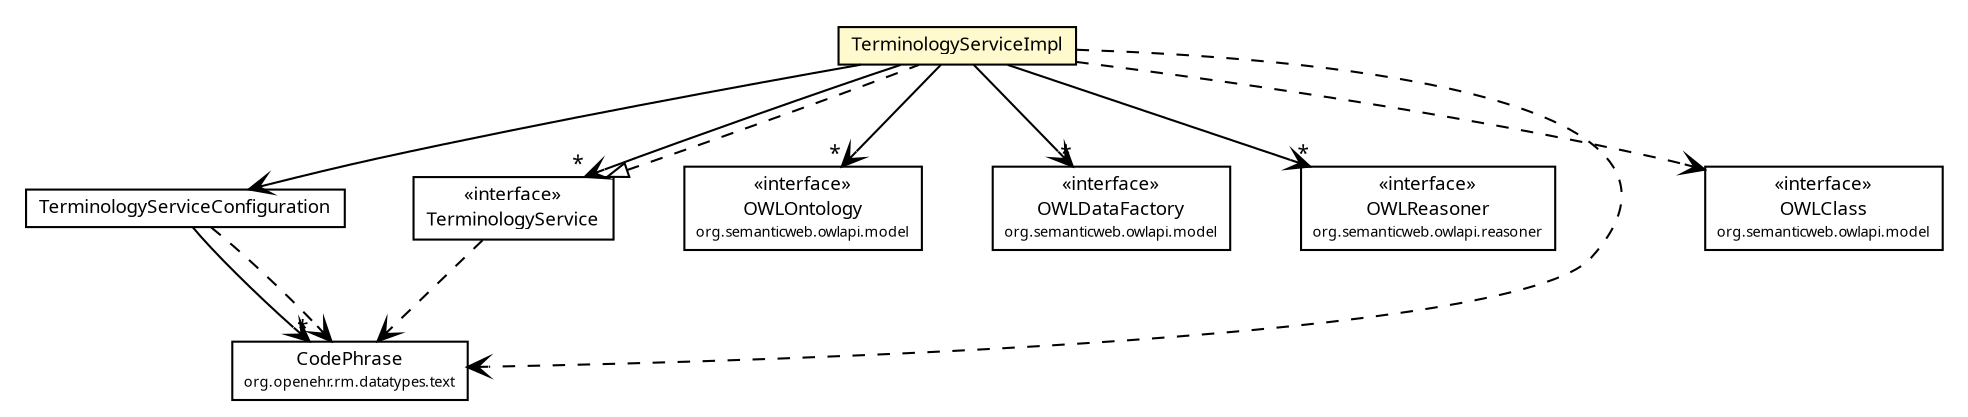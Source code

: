 #!/usr/local/bin/dot
#
# Class diagram 
# Generated by UMLGraph version R5_6 (http://www.umlgraph.org/)
#

digraph G {
	edge [fontname="Trebuchet MS",fontsize=10,labelfontname="Trebuchet MS",labelfontsize=10];
	node [fontname="Trebuchet MS",fontsize=10,shape=plaintext];
	nodesep=0.25;
	ranksep=0.5;
	// se.cambio.cds.ts.TerminologyServiceImpl
	c337679 [label=<<table title="se.cambio.cds.ts.TerminologyServiceImpl" border="0" cellborder="1" cellspacing="0" cellpadding="2" port="p" bgcolor="lemonChiffon" href="./TerminologyServiceImpl.html">
		<tr><td><table border="0" cellspacing="0" cellpadding="1">
<tr><td align="center" balign="center"><font face="Trebuchet MS"> TerminologyServiceImpl </font></td></tr>
		</table></td></tr>
		</table>>, URL="./TerminologyServiceImpl.html", fontname="Trebuchet MS", fontcolor="black", fontsize=9.0];
	// se.cambio.cds.ts.TerminologyServiceConfiguration
	c337681 [label=<<table title="se.cambio.cds.ts.TerminologyServiceConfiguration" border="0" cellborder="1" cellspacing="0" cellpadding="2" port="p" href="./TerminologyServiceConfiguration.html">
		<tr><td><table border="0" cellspacing="0" cellpadding="1">
<tr><td align="center" balign="center"><font face="Trebuchet MS"> TerminologyServiceConfiguration </font></td></tr>
		</table></td></tr>
		</table>>, URL="./TerminologyServiceConfiguration.html", fontname="Trebuchet MS", fontcolor="black", fontsize=9.0];
	// se.cambio.cds.ts.TerminologyService
	c337682 [label=<<table title="se.cambio.cds.ts.TerminologyService" border="0" cellborder="1" cellspacing="0" cellpadding="2" port="p" href="./TerminologyService.html">
		<tr><td><table border="0" cellspacing="0" cellpadding="1">
<tr><td align="center" balign="center"> &#171;interface&#187; </td></tr>
<tr><td align="center" balign="center"><font face="Trebuchet MS"> TerminologyService </font></td></tr>
		</table></td></tr>
		</table>>, URL="./TerminologyService.html", fontname="Trebuchet MS", fontcolor="black", fontsize=9.0];
	//se.cambio.cds.ts.TerminologyServiceImpl implements se.cambio.cds.ts.TerminologyService
	c337682:p -> c337679:p [dir=back,arrowtail=empty,style=dashed];
	// se.cambio.cds.ts.TerminologyServiceImpl NAVASSOC se.cambio.cds.ts.TerminologyService
	c337679:p -> c337682:p [taillabel="", label="", headlabel="*", fontname="Trebuchet MS", fontcolor="black", fontsize=10.0, color="black", arrowhead=open];
	// se.cambio.cds.ts.TerminologyServiceImpl NAVASSOC se.cambio.cds.ts.TerminologyServiceConfiguration
	c337679:p -> c337681:p [taillabel="", label="", headlabel="", fontname="Trebuchet MS", fontcolor="black", fontsize=10.0, color="black", arrowhead=open];
	// se.cambio.cds.ts.TerminologyServiceImpl NAVASSOC org.semanticweb.owlapi.model.OWLOntology
	c337679:p -> c338048:p [taillabel="", label="", headlabel="*", fontname="Trebuchet MS", fontcolor="black", fontsize=10.0, color="black", arrowhead=open];
	// se.cambio.cds.ts.TerminologyServiceImpl NAVASSOC org.semanticweb.owlapi.model.OWLDataFactory
	c337679:p -> c338049:p [taillabel="", label="", headlabel="*", fontname="Trebuchet MS", fontcolor="black", fontsize=10.0, color="black", arrowhead=open];
	// se.cambio.cds.ts.TerminologyServiceImpl NAVASSOC org.semanticweb.owlapi.reasoner.OWLReasoner
	c337679:p -> c338050:p [taillabel="", label="", headlabel="*", fontname="Trebuchet MS", fontcolor="black", fontsize=10.0, color="black", arrowhead=open];
	// se.cambio.cds.ts.TerminologyServiceConfiguration NAVASSOC org.openehr.rm.datatypes.text.CodePhrase
	c337681:p -> c338051:p [taillabel="", label="", headlabel="*", fontname="Trebuchet MS", fontcolor="black", fontsize=10.0, color="black", arrowhead=open];
	// se.cambio.cds.ts.TerminologyServiceImpl DEPEND org.openehr.rm.datatypes.text.CodePhrase
	c337679:p -> c338051:p [taillabel="", label="", headlabel="", fontname="Trebuchet MS", fontcolor="black", fontsize=10.0, color="black", arrowhead=open, style=dashed];
	// se.cambio.cds.ts.TerminologyServiceImpl DEPEND org.semanticweb.owlapi.model.OWLClass
	c337679:p -> c338052:p [taillabel="", label="", headlabel="", fontname="Trebuchet MS", fontcolor="black", fontsize=10.0, color="black", arrowhead=open, style=dashed];
	// se.cambio.cds.ts.TerminologyServiceConfiguration DEPEND org.openehr.rm.datatypes.text.CodePhrase
	c337681:p -> c338051:p [taillabel="", label="", headlabel="", fontname="Trebuchet MS", fontcolor="black", fontsize=10.0, color="black", arrowhead=open, style=dashed];
	// se.cambio.cds.ts.TerminologyService DEPEND org.openehr.rm.datatypes.text.CodePhrase
	c337682:p -> c338051:p [taillabel="", label="", headlabel="", fontname="Trebuchet MS", fontcolor="black", fontsize=10.0, color="black", arrowhead=open, style=dashed];
	// org.openehr.rm.datatypes.text.CodePhrase
	c338051 [label=<<table title="org.openehr.rm.datatypes.text.CodePhrase" border="0" cellborder="1" cellspacing="0" cellpadding="2" port="p" href="http://java.sun.com/j2se/1.4.2/docs/api/org/openehr/rm/datatypes/text/CodePhrase.html">
		<tr><td><table border="0" cellspacing="0" cellpadding="1">
<tr><td align="center" balign="center"><font face="Trebuchet MS"> CodePhrase </font></td></tr>
<tr><td align="center" balign="center"><font face="Trebuchet MS" point-size="7.0"> org.openehr.rm.datatypes.text </font></td></tr>
		</table></td></tr>
		</table>>, URL="http://java.sun.com/j2se/1.4.2/docs/api/org/openehr/rm/datatypes/text/CodePhrase.html", fontname="Trebuchet MS", fontcolor="black", fontsize=9.0];
	// org.semanticweb.owlapi.model.OWLClass
	c338052 [label=<<table title="org.semanticweb.owlapi.model.OWLClass" border="0" cellborder="1" cellspacing="0" cellpadding="2" port="p" href="http://java.sun.com/j2se/1.4.2/docs/api/org/semanticweb/owlapi/model/OWLClass.html">
		<tr><td><table border="0" cellspacing="0" cellpadding="1">
<tr><td align="center" balign="center"> &#171;interface&#187; </td></tr>
<tr><td align="center" balign="center"><font face="Trebuchet MS"> OWLClass </font></td></tr>
<tr><td align="center" balign="center"><font face="Trebuchet MS" point-size="7.0"> org.semanticweb.owlapi.model </font></td></tr>
		</table></td></tr>
		</table>>, URL="http://java.sun.com/j2se/1.4.2/docs/api/org/semanticweb/owlapi/model/OWLClass.html", fontname="Trebuchet MS", fontcolor="black", fontsize=9.0];
	// org.semanticweb.owlapi.reasoner.OWLReasoner
	c338050 [label=<<table title="org.semanticweb.owlapi.reasoner.OWLReasoner" border="0" cellborder="1" cellspacing="0" cellpadding="2" port="p" href="http://java.sun.com/j2se/1.4.2/docs/api/org/semanticweb/owlapi/reasoner/OWLReasoner.html">
		<tr><td><table border="0" cellspacing="0" cellpadding="1">
<tr><td align="center" balign="center"> &#171;interface&#187; </td></tr>
<tr><td align="center" balign="center"><font face="Trebuchet MS"> OWLReasoner </font></td></tr>
<tr><td align="center" balign="center"><font face="Trebuchet MS" point-size="7.0"> org.semanticweb.owlapi.reasoner </font></td></tr>
		</table></td></tr>
		</table>>, URL="http://java.sun.com/j2se/1.4.2/docs/api/org/semanticweb/owlapi/reasoner/OWLReasoner.html", fontname="Trebuchet MS", fontcolor="black", fontsize=9.0];
	// org.semanticweb.owlapi.model.OWLDataFactory
	c338049 [label=<<table title="org.semanticweb.owlapi.model.OWLDataFactory" border="0" cellborder="1" cellspacing="0" cellpadding="2" port="p" href="http://java.sun.com/j2se/1.4.2/docs/api/org/semanticweb/owlapi/model/OWLDataFactory.html">
		<tr><td><table border="0" cellspacing="0" cellpadding="1">
<tr><td align="center" balign="center"> &#171;interface&#187; </td></tr>
<tr><td align="center" balign="center"><font face="Trebuchet MS"> OWLDataFactory </font></td></tr>
<tr><td align="center" balign="center"><font face="Trebuchet MS" point-size="7.0"> org.semanticweb.owlapi.model </font></td></tr>
		</table></td></tr>
		</table>>, URL="http://java.sun.com/j2se/1.4.2/docs/api/org/semanticweb/owlapi/model/OWLDataFactory.html", fontname="Trebuchet MS", fontcolor="black", fontsize=9.0];
	// org.semanticweb.owlapi.model.OWLOntology
	c338048 [label=<<table title="org.semanticweb.owlapi.model.OWLOntology" border="0" cellborder="1" cellspacing="0" cellpadding="2" port="p" href="http://java.sun.com/j2se/1.4.2/docs/api/org/semanticweb/owlapi/model/OWLOntology.html">
		<tr><td><table border="0" cellspacing="0" cellpadding="1">
<tr><td align="center" balign="center"> &#171;interface&#187; </td></tr>
<tr><td align="center" balign="center"><font face="Trebuchet MS"> OWLOntology </font></td></tr>
<tr><td align="center" balign="center"><font face="Trebuchet MS" point-size="7.0"> org.semanticweb.owlapi.model </font></td></tr>
		</table></td></tr>
		</table>>, URL="http://java.sun.com/j2se/1.4.2/docs/api/org/semanticweb/owlapi/model/OWLOntology.html", fontname="Trebuchet MS", fontcolor="black", fontsize=9.0];
}

